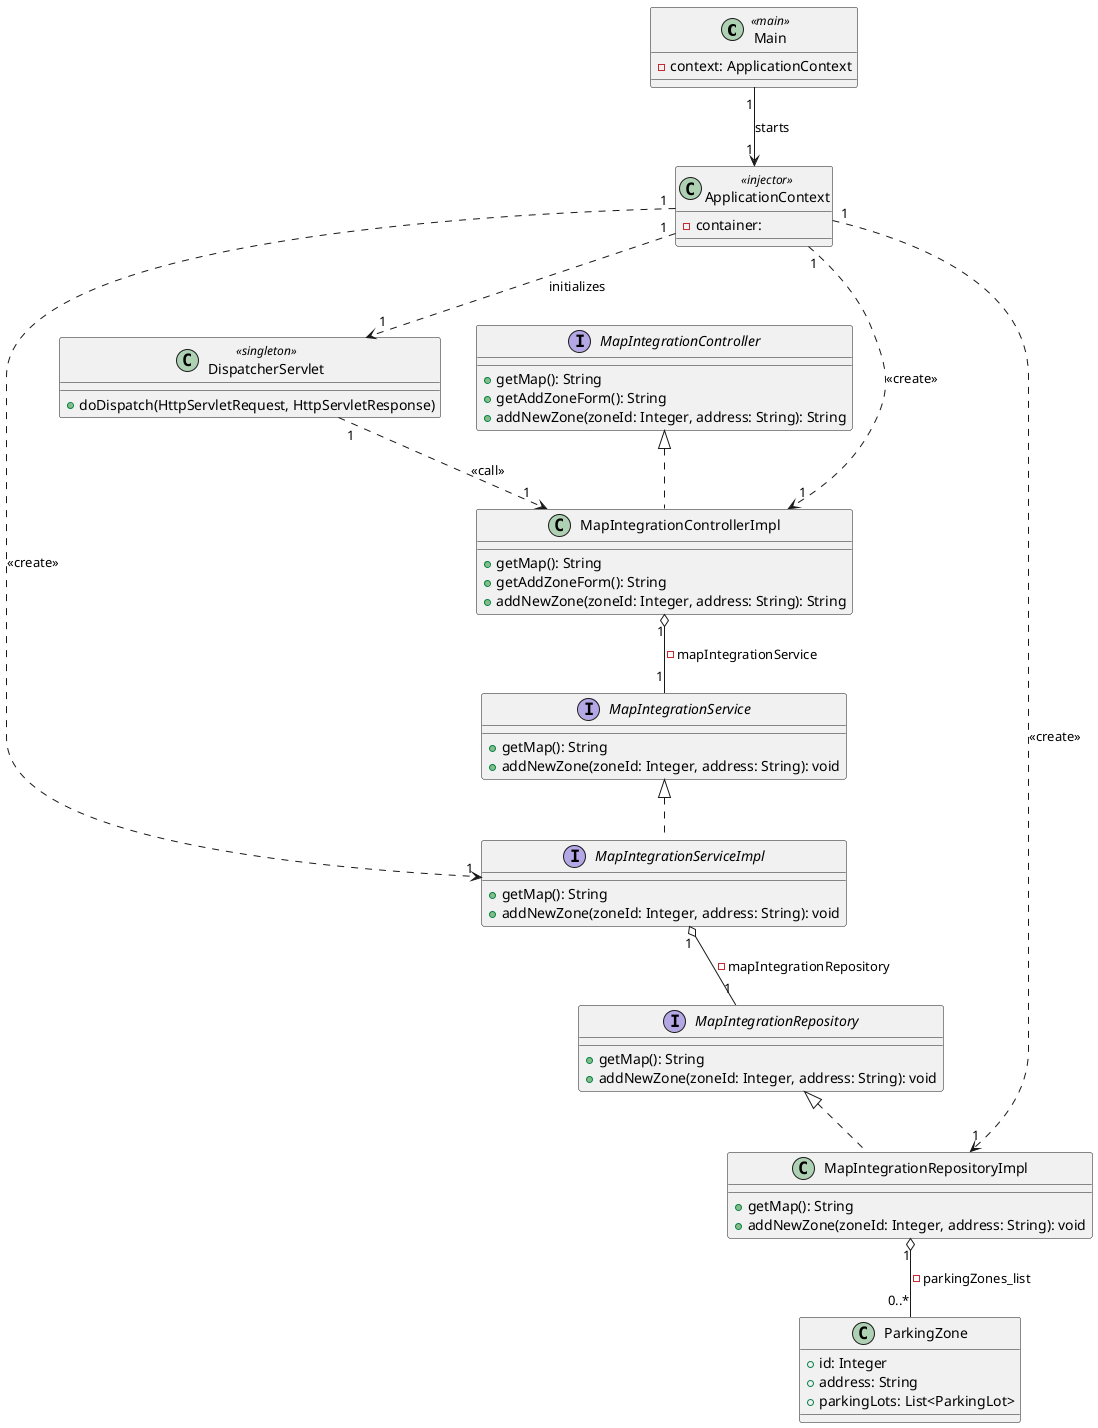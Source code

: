 @startuml

class Main<<main>> {
    - context: ApplicationContext
}

Main "1"-->"1" ApplicationContext : starts
ApplicationContext "1"..>"1" DispatcherServlet : initializes

class ApplicationContext<<injector>>{
    - container:
}

class DispatcherServlet<<singleton>> {
    +doDispatch(HttpServletRequest, HttpServletResponse)
}

ApplicationContext "1" ..> "1" MapIntegrationControllerImpl: <<create>>
ApplicationContext "1" ..> "1" MapIntegrationServiceImpl: <<create>>
ApplicationContext "1" ..> "1" MapIntegrationRepositoryImpl: <<create>>
DispatcherServlet "1" ..> "1" MapIntegrationControllerImpl: <<call>>


interface MapIntegrationController{
  + getMap(): String
  + getAddZoneForm(): String
  + addNewZone(zoneId: Integer, address: String): String
}

class MapIntegrationControllerImpl{
   + getMap(): String
   + getAddZoneForm(): String
   + addNewZone(zoneId: Integer, address: String): String
}

interface MapIntegrationService{
  + getMap(): String
  + addNewZone(zoneId: Integer, address: String): void
}

interface MapIntegrationServiceImpl{
  + getMap(): String
  + addNewZone(zoneId: Integer, address: String): void
}

interface MapIntegrationRepository{
  + getMap(): String
  + addNewZone(zoneId: Integer, address: String): void
}

class MapIntegrationRepositoryImpl{
  + getMap(): String
  + addNewZone(zoneId: Integer, address: String): void
}

class ParkingZone {
  + id: Integer
  + address: String
  + parkingLots: List<ParkingLot>
}

MapIntegrationControllerImpl "1" o-- "1" MapIntegrationService: - mapIntegrationService
MapIntegrationServiceImpl "1" o-- "1" MapIntegrationRepository: - mapIntegrationRepository

MapIntegrationRepository <|.. MapIntegrationRepositoryImpl
MapIntegrationService <|.. MapIntegrationServiceImpl
MapIntegrationController <|.. MapIntegrationControllerImpl

MapIntegrationRepositoryImpl "1" o-- "0..*" ParkingZone: - parkingZones_list

@enduml